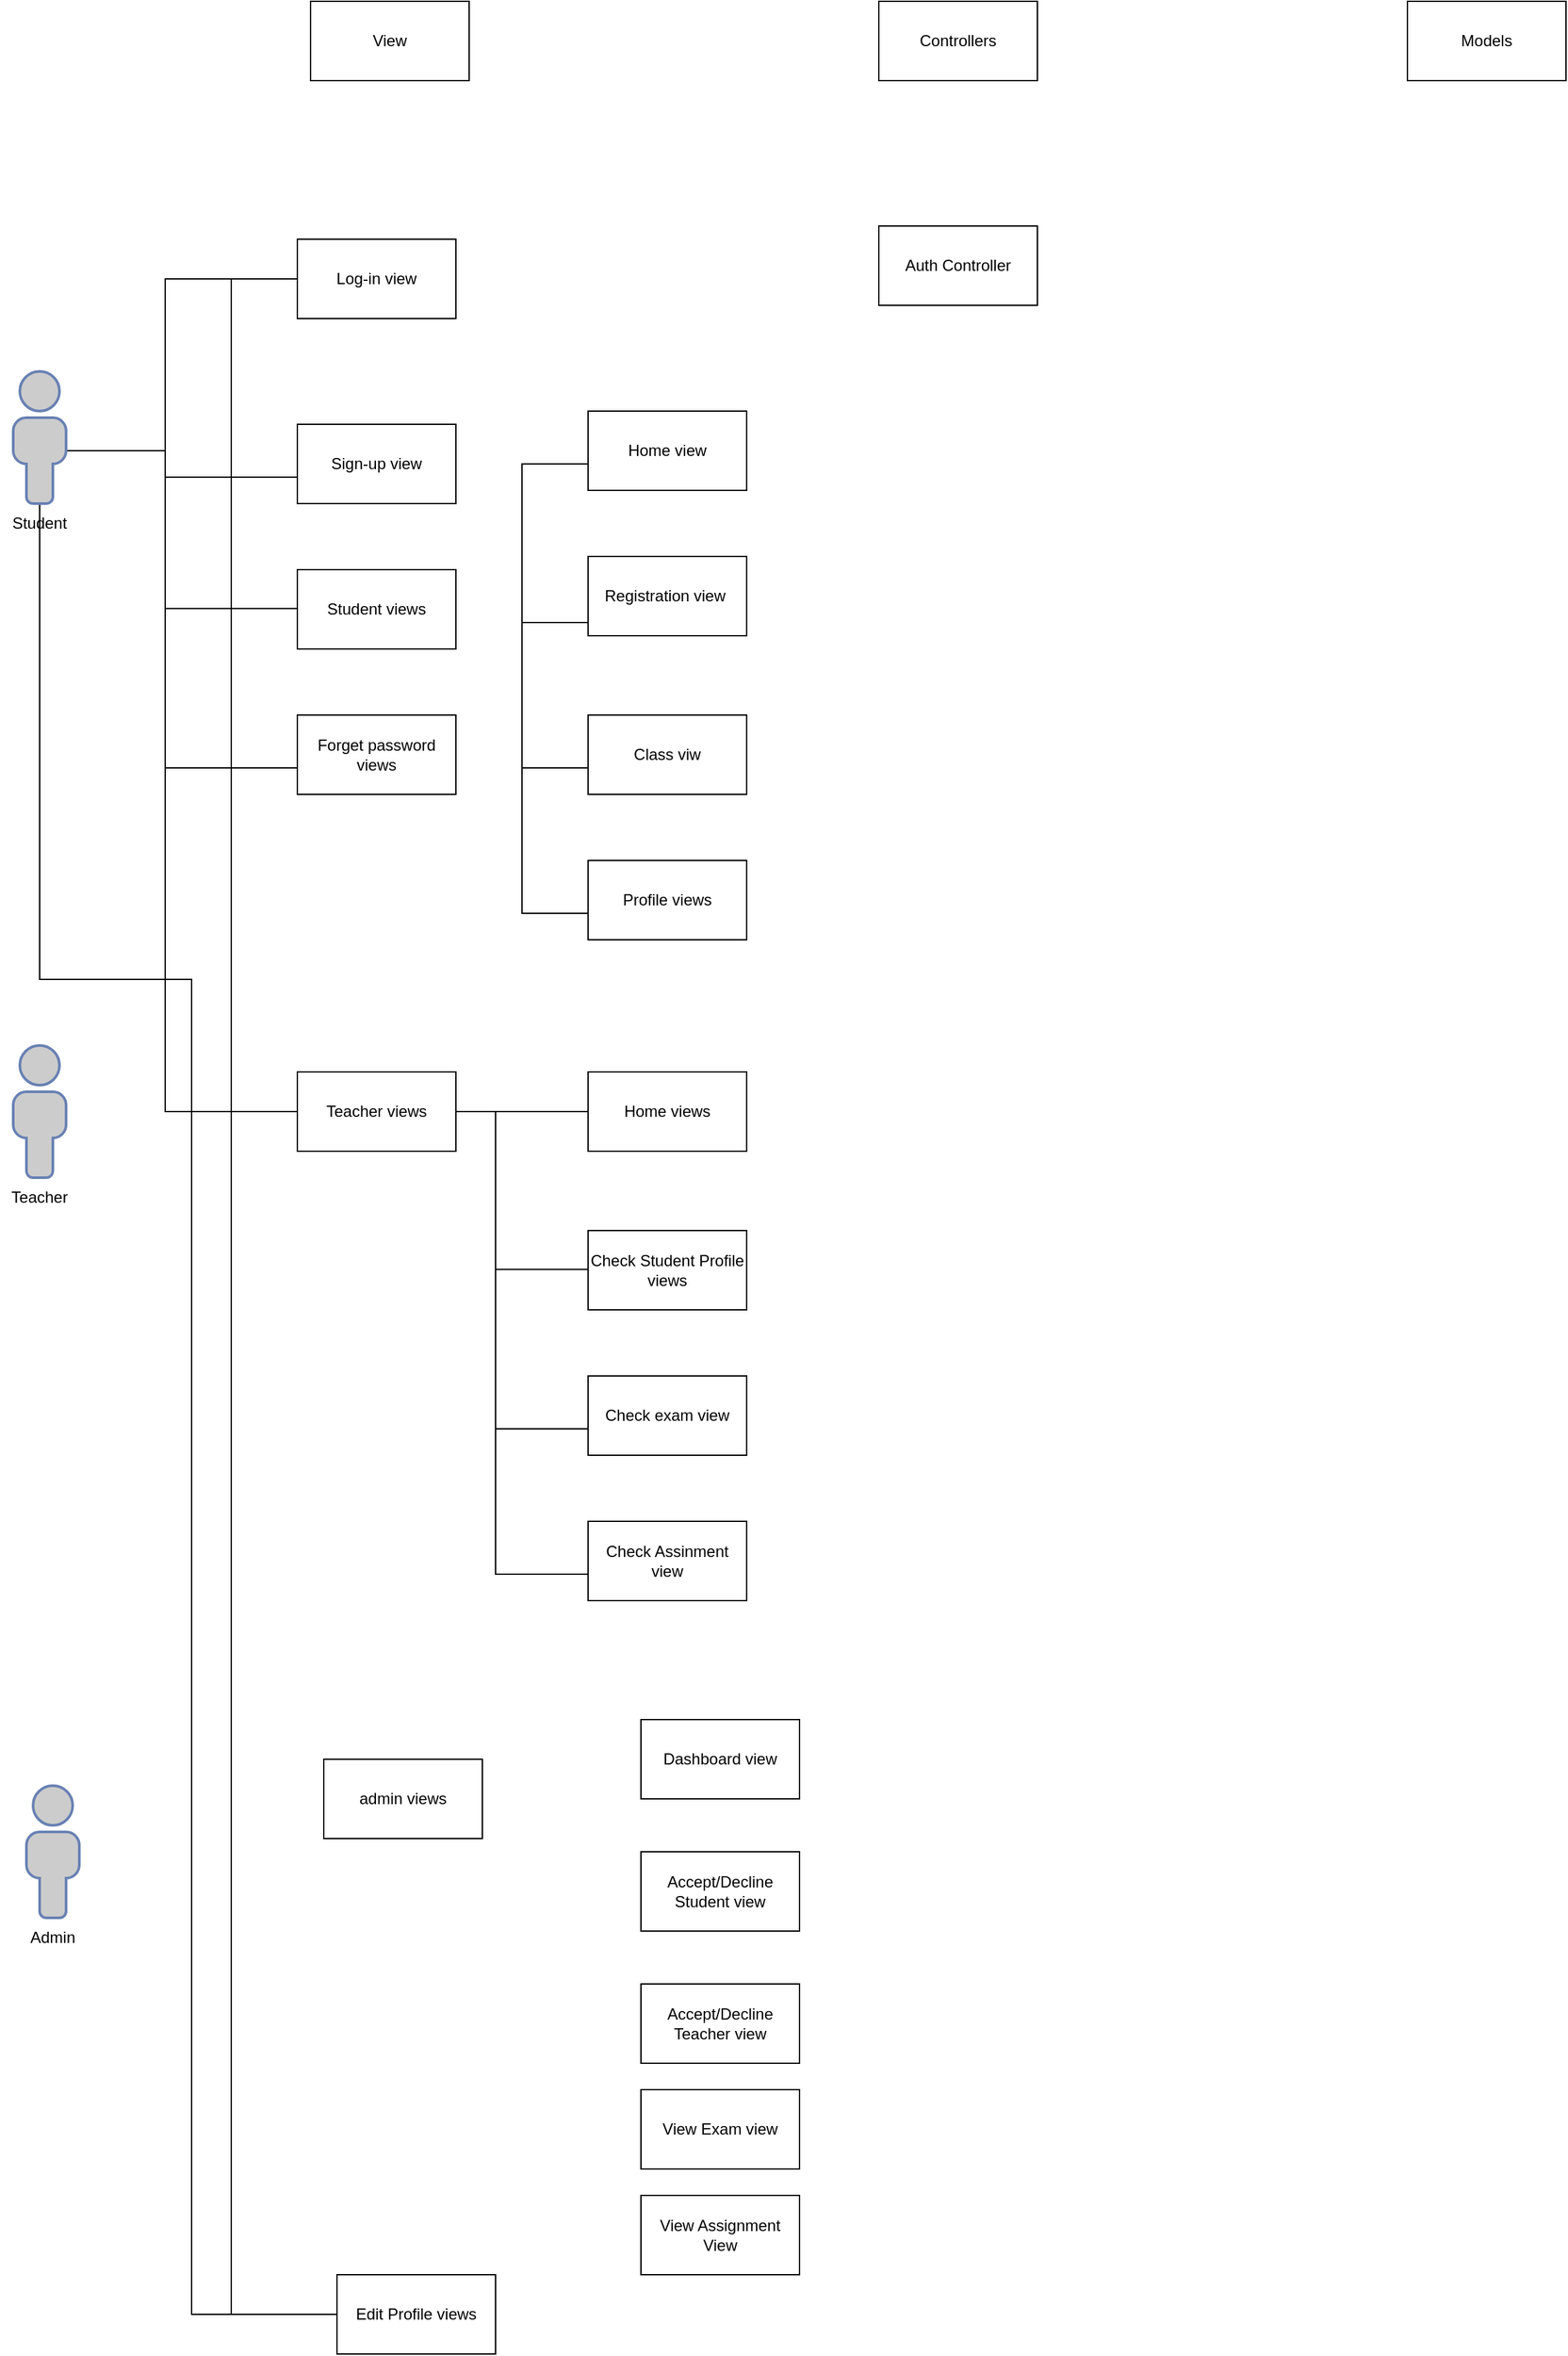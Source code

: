<mxfile version="20.8.8" type="github">
  <diagram name="Page-1" id="TC_4WfJnMGVma51VtcSm">
    <mxGraphModel dx="749" dy="855" grid="1" gridSize="10" guides="1" tooltips="1" connect="1" arrows="1" fold="1" page="1" pageScale="1" pageWidth="1600" pageHeight="900" math="0" shadow="0">
      <root>
        <mxCell id="0" />
        <mxCell id="1" parent="0" />
        <mxCell id="ad1aPUpGKpew4Hz-ZdNQ-4" value="Student" style="text;strokeColor=none;align=center;fillColor=none;html=1;verticalAlign=middle;whiteSpace=wrap;rounded=0;" vertex="1" parent="1">
          <mxGeometry x="35" y="390" width="60" height="30" as="geometry" />
        </mxCell>
        <mxCell id="ad1aPUpGKpew4Hz-ZdNQ-5" value="Teacher" style="text;strokeColor=none;align=center;fillColor=none;html=1;verticalAlign=middle;whiteSpace=wrap;rounded=0;" vertex="1" parent="1">
          <mxGeometry x="35" y="900" width="60" height="30" as="geometry" />
        </mxCell>
        <mxCell id="ad1aPUpGKpew4Hz-ZdNQ-6" value="Admin" style="text;strokeColor=none;align=center;fillColor=none;html=1;verticalAlign=middle;whiteSpace=wrap;rounded=0;" vertex="1" parent="1">
          <mxGeometry x="45" y="1460" width="60" height="30" as="geometry" />
        </mxCell>
        <mxCell id="ad1aPUpGKpew4Hz-ZdNQ-8" value="" style="fontColor=#0066CC;verticalAlign=top;verticalLabelPosition=bottom;labelPosition=center;align=center;html=1;outlineConnect=0;fillColor=#CCCCCC;strokeColor=#6881B3;gradientColor=none;gradientDirection=north;strokeWidth=2;shape=mxgraph.networks.user_male;shadow=0;" vertex="1" parent="1">
          <mxGeometry x="45" y="800" width="40" height="100" as="geometry" />
        </mxCell>
        <mxCell id="ad1aPUpGKpew4Hz-ZdNQ-9" value="" style="fontColor=#0066CC;verticalAlign=top;verticalLabelPosition=bottom;labelPosition=center;align=center;html=1;outlineConnect=0;fillColor=#CCCCCC;strokeColor=#6881B3;gradientColor=none;gradientDirection=north;strokeWidth=2;shape=mxgraph.networks.user_male;shadow=0;" vertex="1" parent="1">
          <mxGeometry x="55" y="1360" width="40" height="100" as="geometry" />
        </mxCell>
        <mxCell id="ad1aPUpGKpew4Hz-ZdNQ-10" value="View" style="rounded=0;whiteSpace=wrap;html=1;shadow=0;" vertex="1" parent="1">
          <mxGeometry x="270" y="10" width="120" height="60" as="geometry" />
        </mxCell>
        <mxCell id="ad1aPUpGKpew4Hz-ZdNQ-11" value="Controllers" style="rounded=0;whiteSpace=wrap;html=1;shadow=0;" vertex="1" parent="1">
          <mxGeometry x="700" y="10" width="120" height="60" as="geometry" />
        </mxCell>
        <mxCell id="ad1aPUpGKpew4Hz-ZdNQ-12" value="Models" style="rounded=0;whiteSpace=wrap;html=1;shadow=0;" vertex="1" parent="1">
          <mxGeometry x="1100" y="10" width="120" height="60" as="geometry" />
        </mxCell>
        <mxCell id="ad1aPUpGKpew4Hz-ZdNQ-29" style="edgeStyle=orthogonalEdgeStyle;rounded=0;orthogonalLoop=1;jettySize=auto;html=1;" edge="1" parent="1" source="ad1aPUpGKpew4Hz-ZdNQ-13">
          <mxGeometry relative="1" as="geometry">
            <mxPoint x="300" y="1760" as="targetPoint" />
            <Array as="points">
              <mxPoint x="210" y="220" />
              <mxPoint x="210" y="1760" />
              <mxPoint x="290" y="1760" />
            </Array>
          </mxGeometry>
        </mxCell>
        <mxCell id="ad1aPUpGKpew4Hz-ZdNQ-13" value="Log-in view" style="rounded=0;whiteSpace=wrap;html=1;shadow=0;" vertex="1" parent="1">
          <mxGeometry x="260" y="190" width="120" height="60" as="geometry" />
        </mxCell>
        <mxCell id="ad1aPUpGKpew4Hz-ZdNQ-14" value="admin views" style="rounded=0;whiteSpace=wrap;html=1;shadow=0;" vertex="1" parent="1">
          <mxGeometry x="280" y="1340" width="120" height="60" as="geometry" />
        </mxCell>
        <mxCell id="ad1aPUpGKpew4Hz-ZdNQ-15" value="Edit Profile views" style="rounded=0;whiteSpace=wrap;html=1;shadow=0;" vertex="1" parent="1">
          <mxGeometry x="290" y="1730" width="120" height="60" as="geometry" />
        </mxCell>
        <mxCell id="ad1aPUpGKpew4Hz-ZdNQ-17" value="Teacher views" style="rounded=0;whiteSpace=wrap;html=1;shadow=0;" vertex="1" parent="1">
          <mxGeometry x="260" y="820" width="120" height="60" as="geometry" />
        </mxCell>
        <mxCell id="ad1aPUpGKpew4Hz-ZdNQ-18" value="Forget password views" style="rounded=0;whiteSpace=wrap;html=1;shadow=0;" vertex="1" parent="1">
          <mxGeometry x="260" y="550" width="120" height="60" as="geometry" />
        </mxCell>
        <mxCell id="ad1aPUpGKpew4Hz-ZdNQ-19" value="Sign-up view" style="rounded=0;whiteSpace=wrap;html=1;shadow=0;" vertex="1" parent="1">
          <mxGeometry x="260" y="330" width="120" height="60" as="geometry" />
        </mxCell>
        <mxCell id="ad1aPUpGKpew4Hz-ZdNQ-20" value="Student views" style="rounded=0;whiteSpace=wrap;html=1;shadow=0;" vertex="1" parent="1">
          <mxGeometry x="260" y="440" width="120" height="60" as="geometry" />
        </mxCell>
        <mxCell id="ad1aPUpGKpew4Hz-ZdNQ-30" value="" style="endArrow=none;html=1;rounded=0;exitX=0;exitY=0.5;exitDx=0;exitDy=0;" edge="1" parent="1" source="ad1aPUpGKpew4Hz-ZdNQ-17">
          <mxGeometry width="50" height="50" relative="1" as="geometry">
            <mxPoint x="650" y="590" as="sourcePoint" />
            <mxPoint x="260" y="220" as="targetPoint" />
            <Array as="points">
              <mxPoint x="160" y="850" />
              <mxPoint x="160" y="220" />
            </Array>
          </mxGeometry>
        </mxCell>
        <mxCell id="ad1aPUpGKpew4Hz-ZdNQ-31" value="" style="endArrow=none;html=1;rounded=0;exitX=0.375;exitY=0.6;exitDx=0;exitDy=0;exitPerimeter=0;" edge="1" parent="1" source="ad1aPUpGKpew4Hz-ZdNQ-7">
          <mxGeometry width="50" height="50" relative="1" as="geometry">
            <mxPoint x="90" y="350" as="sourcePoint" />
            <mxPoint x="160" y="350" as="targetPoint" />
          </mxGeometry>
        </mxCell>
        <mxCell id="ad1aPUpGKpew4Hz-ZdNQ-33" value="" style="endArrow=none;html=1;rounded=0;exitX=0;exitY=0.5;exitDx=0;exitDy=0;" edge="1" parent="1" source="ad1aPUpGKpew4Hz-ZdNQ-15">
          <mxGeometry width="50" height="50" relative="1" as="geometry">
            <mxPoint x="280" y="1720.0" as="sourcePoint" />
            <mxPoint x="65" y="500" as="targetPoint" />
            <Array as="points">
              <mxPoint x="180" y="1760" />
              <mxPoint x="180" y="1620" />
              <mxPoint x="180" y="750" />
              <mxPoint x="65" y="750" />
              <mxPoint x="65" y="490" />
              <mxPoint x="65" y="380" />
            </Array>
          </mxGeometry>
        </mxCell>
        <mxCell id="ad1aPUpGKpew4Hz-ZdNQ-7" value="" style="fontColor=#0066CC;verticalAlign=top;verticalLabelPosition=bottom;labelPosition=center;align=center;html=1;outlineConnect=0;fillColor=#CCCCCC;strokeColor=#6881B3;gradientColor=none;gradientDirection=north;strokeWidth=2;shape=mxgraph.networks.user_male;shadow=0;" vertex="1" parent="1">
          <mxGeometry x="45" y="290" width="40" height="100" as="geometry" />
        </mxCell>
        <mxCell id="ad1aPUpGKpew4Hz-ZdNQ-37" value="" style="endArrow=none;html=1;rounded=0;exitX=0.375;exitY=0.6;exitDx=0;exitDy=0;exitPerimeter=0;" edge="1" parent="1">
          <mxGeometry width="50" height="50" relative="1" as="geometry">
            <mxPoint x="160" y="370" as="sourcePoint" />
            <mxPoint x="260" y="370" as="targetPoint" />
          </mxGeometry>
        </mxCell>
        <mxCell id="ad1aPUpGKpew4Hz-ZdNQ-38" value="" style="endArrow=none;html=1;rounded=0;exitX=0.375;exitY=0.6;exitDx=0;exitDy=0;exitPerimeter=0;" edge="1" parent="1">
          <mxGeometry width="50" height="50" relative="1" as="geometry">
            <mxPoint x="160" y="469.41" as="sourcePoint" />
            <mxPoint x="260" y="469.41" as="targetPoint" />
          </mxGeometry>
        </mxCell>
        <mxCell id="ad1aPUpGKpew4Hz-ZdNQ-39" value="" style="endArrow=none;html=1;rounded=0;exitX=0.375;exitY=0.6;exitDx=0;exitDy=0;exitPerimeter=0;" edge="1" parent="1">
          <mxGeometry width="50" height="50" relative="1" as="geometry">
            <mxPoint x="160" y="590" as="sourcePoint" />
            <mxPoint x="260" y="590" as="targetPoint" />
          </mxGeometry>
        </mxCell>
        <mxCell id="ad1aPUpGKpew4Hz-ZdNQ-40" value="Auth Controller" style="rounded=0;whiteSpace=wrap;html=1;shadow=0;" vertex="1" parent="1">
          <mxGeometry x="700" y="180" width="120" height="60" as="geometry" />
        </mxCell>
        <mxCell id="ad1aPUpGKpew4Hz-ZdNQ-41" value="Home view" style="rounded=0;whiteSpace=wrap;html=1;shadow=0;" vertex="1" parent="1">
          <mxGeometry x="480" y="320" width="120" height="60" as="geometry" />
        </mxCell>
        <mxCell id="ad1aPUpGKpew4Hz-ZdNQ-42" value="Registration view&amp;nbsp;" style="rounded=0;whiteSpace=wrap;html=1;shadow=0;" vertex="1" parent="1">
          <mxGeometry x="480" y="430" width="120" height="60" as="geometry" />
        </mxCell>
        <mxCell id="ad1aPUpGKpew4Hz-ZdNQ-43" value="Class viw" style="rounded=0;whiteSpace=wrap;html=1;shadow=0;" vertex="1" parent="1">
          <mxGeometry x="480" y="550" width="120" height="60" as="geometry" />
        </mxCell>
        <mxCell id="ad1aPUpGKpew4Hz-ZdNQ-44" value="Profile views" style="rounded=0;whiteSpace=wrap;html=1;shadow=0;" vertex="1" parent="1">
          <mxGeometry x="480" y="660" width="120" height="60" as="geometry" />
        </mxCell>
        <mxCell id="ad1aPUpGKpew4Hz-ZdNQ-45" value="" style="endArrow=none;html=1;rounded=0;" edge="1" parent="1">
          <mxGeometry width="50" height="50" relative="1" as="geometry">
            <mxPoint x="480" y="700" as="sourcePoint" />
            <mxPoint x="480" y="360" as="targetPoint" />
            <Array as="points">
              <mxPoint x="430" y="700" />
              <mxPoint x="430" y="360" />
            </Array>
          </mxGeometry>
        </mxCell>
        <mxCell id="ad1aPUpGKpew4Hz-ZdNQ-46" value="" style="endArrow=none;html=1;rounded=0;" edge="1" parent="1">
          <mxGeometry width="50" height="50" relative="1" as="geometry">
            <mxPoint x="430" y="480" as="sourcePoint" />
            <mxPoint x="480" y="480" as="targetPoint" />
          </mxGeometry>
        </mxCell>
        <mxCell id="ad1aPUpGKpew4Hz-ZdNQ-47" value="" style="endArrow=none;html=1;rounded=0;" edge="1" parent="1">
          <mxGeometry width="50" height="50" relative="1" as="geometry">
            <mxPoint x="430" y="590" as="sourcePoint" />
            <mxPoint x="480.0" y="590" as="targetPoint" />
          </mxGeometry>
        </mxCell>
        <mxCell id="ad1aPUpGKpew4Hz-ZdNQ-49" value="Home views" style="rounded=0;whiteSpace=wrap;html=1;shadow=0;" vertex="1" parent="1">
          <mxGeometry x="480" y="820" width="120" height="60" as="geometry" />
        </mxCell>
        <mxCell id="ad1aPUpGKpew4Hz-ZdNQ-50" value="Check Student Profile views" style="rounded=0;whiteSpace=wrap;html=1;shadow=0;" vertex="1" parent="1">
          <mxGeometry x="480" y="940" width="120" height="60" as="geometry" />
        </mxCell>
        <mxCell id="ad1aPUpGKpew4Hz-ZdNQ-51" value="Check exam view" style="rounded=0;whiteSpace=wrap;html=1;shadow=0;" vertex="1" parent="1">
          <mxGeometry x="480" y="1050" width="120" height="60" as="geometry" />
        </mxCell>
        <mxCell id="ad1aPUpGKpew4Hz-ZdNQ-52" value="Check Assinment view" style="rounded=0;whiteSpace=wrap;html=1;shadow=0;" vertex="1" parent="1">
          <mxGeometry x="480" y="1160" width="120" height="60" as="geometry" />
        </mxCell>
        <mxCell id="ad1aPUpGKpew4Hz-ZdNQ-55" value="" style="endArrow=none;html=1;rounded=0;entryX=0;entryY=0.5;entryDx=0;entryDy=0;" edge="1" parent="1" target="ad1aPUpGKpew4Hz-ZdNQ-49">
          <mxGeometry width="50" height="50" relative="1" as="geometry">
            <mxPoint x="380" y="850" as="sourcePoint" />
            <mxPoint x="440" y="820" as="targetPoint" />
          </mxGeometry>
        </mxCell>
        <mxCell id="ad1aPUpGKpew4Hz-ZdNQ-56" value="" style="endArrow=none;html=1;rounded=0;" edge="1" parent="1">
          <mxGeometry width="50" height="50" relative="1" as="geometry">
            <mxPoint x="480" y="1200" as="sourcePoint" />
            <mxPoint x="410" y="850" as="targetPoint" />
            <Array as="points">
              <mxPoint x="410" y="1200" />
            </Array>
          </mxGeometry>
        </mxCell>
        <mxCell id="ad1aPUpGKpew4Hz-ZdNQ-57" value="" style="endArrow=none;html=1;rounded=0;" edge="1" parent="1">
          <mxGeometry width="50" height="50" relative="1" as="geometry">
            <mxPoint x="410" y="1090" as="sourcePoint" />
            <mxPoint x="480" y="1090" as="targetPoint" />
            <Array as="points">
              <mxPoint x="440" y="1090" />
            </Array>
          </mxGeometry>
        </mxCell>
        <mxCell id="ad1aPUpGKpew4Hz-ZdNQ-58" value="" style="endArrow=none;html=1;rounded=0;" edge="1" parent="1">
          <mxGeometry width="50" height="50" relative="1" as="geometry">
            <mxPoint x="410" y="969.41" as="sourcePoint" />
            <mxPoint x="480.0" y="969.41" as="targetPoint" />
            <Array as="points">
              <mxPoint x="440" y="969.41" />
            </Array>
          </mxGeometry>
        </mxCell>
        <mxCell id="ad1aPUpGKpew4Hz-ZdNQ-59" value="Dashboard view" style="rounded=0;whiteSpace=wrap;html=1;shadow=0;" vertex="1" parent="1">
          <mxGeometry x="520" y="1310" width="120" height="60" as="geometry" />
        </mxCell>
        <mxCell id="ad1aPUpGKpew4Hz-ZdNQ-60" value="Accept/Decline Student view" style="rounded=0;whiteSpace=wrap;html=1;shadow=0;" vertex="1" parent="1">
          <mxGeometry x="520" y="1410" width="120" height="60" as="geometry" />
        </mxCell>
        <mxCell id="ad1aPUpGKpew4Hz-ZdNQ-61" value="Accept/Decline Teacher view" style="rounded=0;whiteSpace=wrap;html=1;shadow=0;" vertex="1" parent="1">
          <mxGeometry x="520" y="1510" width="120" height="60" as="geometry" />
        </mxCell>
        <mxCell id="ad1aPUpGKpew4Hz-ZdNQ-62" value="View Exam view" style="rounded=0;whiteSpace=wrap;html=1;shadow=0;" vertex="1" parent="1">
          <mxGeometry x="520" y="1590" width="120" height="60" as="geometry" />
        </mxCell>
        <mxCell id="ad1aPUpGKpew4Hz-ZdNQ-63" value="View Assignment View" style="rounded=0;whiteSpace=wrap;html=1;shadow=0;" vertex="1" parent="1">
          <mxGeometry x="520" y="1670" width="120" height="60" as="geometry" />
        </mxCell>
      </root>
    </mxGraphModel>
  </diagram>
</mxfile>
